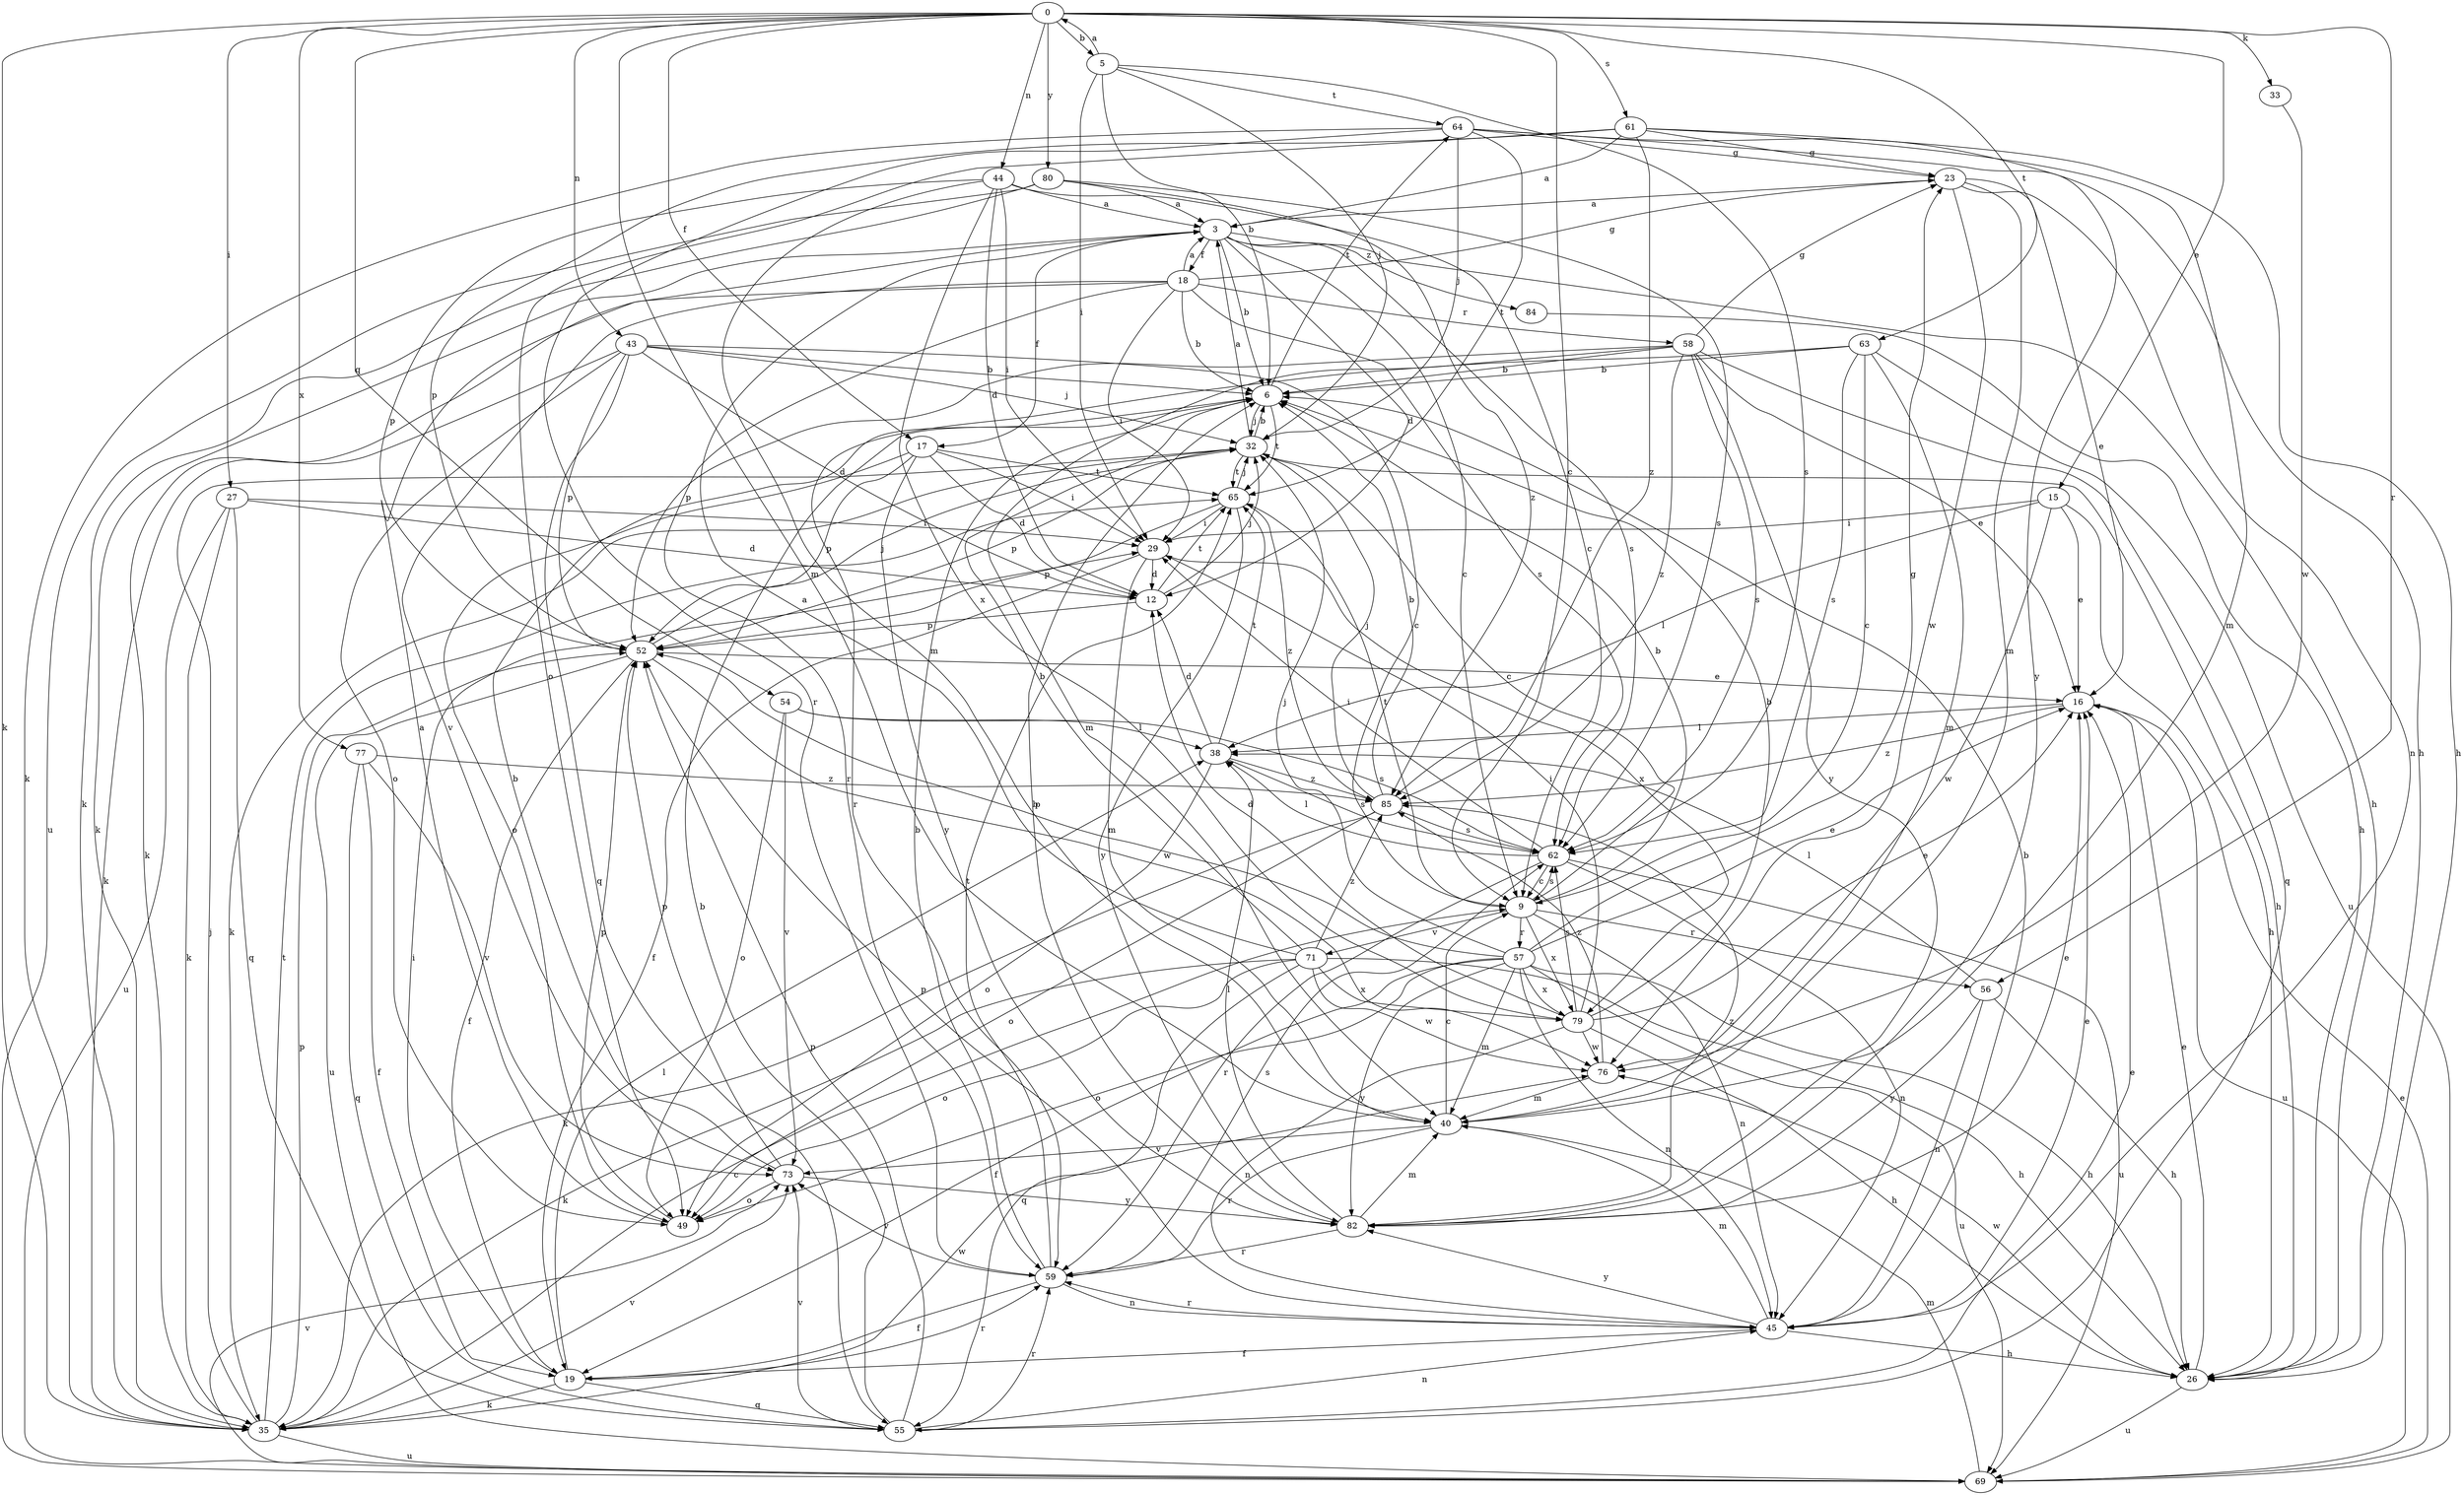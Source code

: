 strict digraph  {
0;
3;
5;
6;
9;
12;
15;
16;
17;
18;
19;
23;
26;
27;
29;
32;
33;
35;
38;
40;
43;
44;
45;
49;
52;
54;
55;
56;
57;
58;
59;
61;
62;
63;
64;
65;
69;
71;
73;
76;
77;
79;
80;
82;
84;
85;
0 -> 5  [label=b];
0 -> 9  [label=c];
0 -> 15  [label=e];
0 -> 17  [label=f];
0 -> 27  [label=i];
0 -> 33  [label=k];
0 -> 35  [label=k];
0 -> 40  [label=m];
0 -> 43  [label=n];
0 -> 44  [label=n];
0 -> 54  [label=q];
0 -> 56  [label=r];
0 -> 61  [label=s];
0 -> 63  [label=t];
0 -> 77  [label=x];
0 -> 80  [label=y];
3 -> 6  [label=b];
3 -> 9  [label=c];
3 -> 12  [label=d];
3 -> 17  [label=f];
3 -> 18  [label=f];
3 -> 26  [label=h];
3 -> 35  [label=k];
3 -> 62  [label=s];
3 -> 84  [label=z];
5 -> 0  [label=a];
5 -> 6  [label=b];
5 -> 29  [label=i];
5 -> 32  [label=j];
5 -> 62  [label=s];
5 -> 64  [label=t];
6 -> 32  [label=j];
6 -> 64  [label=t];
6 -> 65  [label=t];
9 -> 6  [label=b];
9 -> 45  [label=n];
9 -> 56  [label=r];
9 -> 57  [label=r];
9 -> 62  [label=s];
9 -> 65  [label=t];
9 -> 71  [label=v];
9 -> 79  [label=x];
12 -> 32  [label=j];
12 -> 52  [label=p];
12 -> 65  [label=t];
15 -> 16  [label=e];
15 -> 26  [label=h];
15 -> 29  [label=i];
15 -> 38  [label=l];
15 -> 76  [label=w];
16 -> 38  [label=l];
16 -> 69  [label=u];
16 -> 85  [label=z];
17 -> 12  [label=d];
17 -> 29  [label=i];
17 -> 49  [label=o];
17 -> 52  [label=p];
17 -> 65  [label=t];
17 -> 82  [label=y];
18 -> 3  [label=a];
18 -> 6  [label=b];
18 -> 23  [label=g];
18 -> 29  [label=i];
18 -> 35  [label=k];
18 -> 58  [label=r];
18 -> 59  [label=r];
18 -> 62  [label=s];
18 -> 73  [label=v];
19 -> 29  [label=i];
19 -> 35  [label=k];
19 -> 38  [label=l];
19 -> 55  [label=q];
19 -> 59  [label=r];
23 -> 3  [label=a];
23 -> 16  [label=e];
23 -> 40  [label=m];
23 -> 45  [label=n];
23 -> 76  [label=w];
26 -> 16  [label=e];
26 -> 69  [label=u];
26 -> 76  [label=w];
27 -> 12  [label=d];
27 -> 29  [label=i];
27 -> 35  [label=k];
27 -> 55  [label=q];
27 -> 69  [label=u];
29 -> 12  [label=d];
29 -> 19  [label=f];
29 -> 40  [label=m];
29 -> 79  [label=x];
32 -> 3  [label=a];
32 -> 6  [label=b];
32 -> 9  [label=c];
32 -> 26  [label=h];
32 -> 35  [label=k];
32 -> 52  [label=p];
32 -> 65  [label=t];
33 -> 76  [label=w];
35 -> 9  [label=c];
35 -> 32  [label=j];
35 -> 52  [label=p];
35 -> 65  [label=t];
35 -> 69  [label=u];
35 -> 73  [label=v];
35 -> 76  [label=w];
38 -> 12  [label=d];
38 -> 49  [label=o];
38 -> 62  [label=s];
38 -> 65  [label=t];
38 -> 85  [label=z];
40 -> 9  [label=c];
40 -> 59  [label=r];
40 -> 73  [label=v];
43 -> 6  [label=b];
43 -> 9  [label=c];
43 -> 12  [label=d];
43 -> 32  [label=j];
43 -> 35  [label=k];
43 -> 49  [label=o];
43 -> 52  [label=p];
43 -> 55  [label=q];
44 -> 3  [label=a];
44 -> 9  [label=c];
44 -> 12  [label=d];
44 -> 29  [label=i];
44 -> 40  [label=m];
44 -> 52  [label=p];
44 -> 79  [label=x];
45 -> 6  [label=b];
45 -> 16  [label=e];
45 -> 19  [label=f];
45 -> 26  [label=h];
45 -> 40  [label=m];
45 -> 52  [label=p];
45 -> 59  [label=r];
45 -> 82  [label=y];
49 -> 3  [label=a];
49 -> 52  [label=p];
52 -> 16  [label=e];
52 -> 19  [label=f];
52 -> 32  [label=j];
52 -> 69  [label=u];
52 -> 76  [label=w];
54 -> 38  [label=l];
54 -> 49  [label=o];
54 -> 62  [label=s];
54 -> 73  [label=v];
55 -> 6  [label=b];
55 -> 16  [label=e];
55 -> 45  [label=n];
55 -> 52  [label=p];
55 -> 59  [label=r];
55 -> 73  [label=v];
56 -> 26  [label=h];
56 -> 38  [label=l];
56 -> 45  [label=n];
56 -> 82  [label=y];
57 -> 16  [label=e];
57 -> 19  [label=f];
57 -> 23  [label=g];
57 -> 26  [label=h];
57 -> 32  [label=j];
57 -> 40  [label=m];
57 -> 45  [label=n];
57 -> 49  [label=o];
57 -> 52  [label=p];
57 -> 69  [label=u];
57 -> 79  [label=x];
57 -> 82  [label=y];
58 -> 6  [label=b];
58 -> 16  [label=e];
58 -> 23  [label=g];
58 -> 40  [label=m];
58 -> 52  [label=p];
58 -> 55  [label=q];
58 -> 62  [label=s];
58 -> 82  [label=y];
58 -> 85  [label=z];
59 -> 6  [label=b];
59 -> 19  [label=f];
59 -> 45  [label=n];
59 -> 62  [label=s];
59 -> 65  [label=t];
59 -> 73  [label=v];
61 -> 3  [label=a];
61 -> 23  [label=g];
61 -> 26  [label=h];
61 -> 40  [label=m];
61 -> 49  [label=o];
61 -> 52  [label=p];
61 -> 85  [label=z];
62 -> 9  [label=c];
62 -> 29  [label=i];
62 -> 38  [label=l];
62 -> 45  [label=n];
62 -> 59  [label=r];
62 -> 69  [label=u];
63 -> 6  [label=b];
63 -> 9  [label=c];
63 -> 40  [label=m];
63 -> 59  [label=r];
63 -> 62  [label=s];
63 -> 69  [label=u];
64 -> 23  [label=g];
64 -> 26  [label=h];
64 -> 32  [label=j];
64 -> 35  [label=k];
64 -> 59  [label=r];
64 -> 65  [label=t];
64 -> 82  [label=y];
65 -> 29  [label=i];
65 -> 32  [label=j];
65 -> 52  [label=p];
65 -> 82  [label=y];
65 -> 85  [label=z];
69 -> 16  [label=e];
69 -> 40  [label=m];
69 -> 73  [label=v];
71 -> 3  [label=a];
71 -> 6  [label=b];
71 -> 26  [label=h];
71 -> 35  [label=k];
71 -> 49  [label=o];
71 -> 55  [label=q];
71 -> 76  [label=w];
71 -> 79  [label=x];
71 -> 85  [label=z];
73 -> 6  [label=b];
73 -> 49  [label=o];
73 -> 52  [label=p];
73 -> 82  [label=y];
76 -> 40  [label=m];
76 -> 85  [label=z];
77 -> 19  [label=f];
77 -> 55  [label=q];
77 -> 73  [label=v];
77 -> 85  [label=z];
79 -> 6  [label=b];
79 -> 12  [label=d];
79 -> 16  [label=e];
79 -> 26  [label=h];
79 -> 29  [label=i];
79 -> 45  [label=n];
79 -> 62  [label=s];
79 -> 76  [label=w];
80 -> 3  [label=a];
80 -> 35  [label=k];
80 -> 62  [label=s];
80 -> 69  [label=u];
80 -> 85  [label=z];
82 -> 6  [label=b];
82 -> 16  [label=e];
82 -> 38  [label=l];
82 -> 40  [label=m];
82 -> 59  [label=r];
82 -> 85  [label=z];
84 -> 26  [label=h];
85 -> 6  [label=b];
85 -> 32  [label=j];
85 -> 35  [label=k];
85 -> 49  [label=o];
85 -> 62  [label=s];
}
